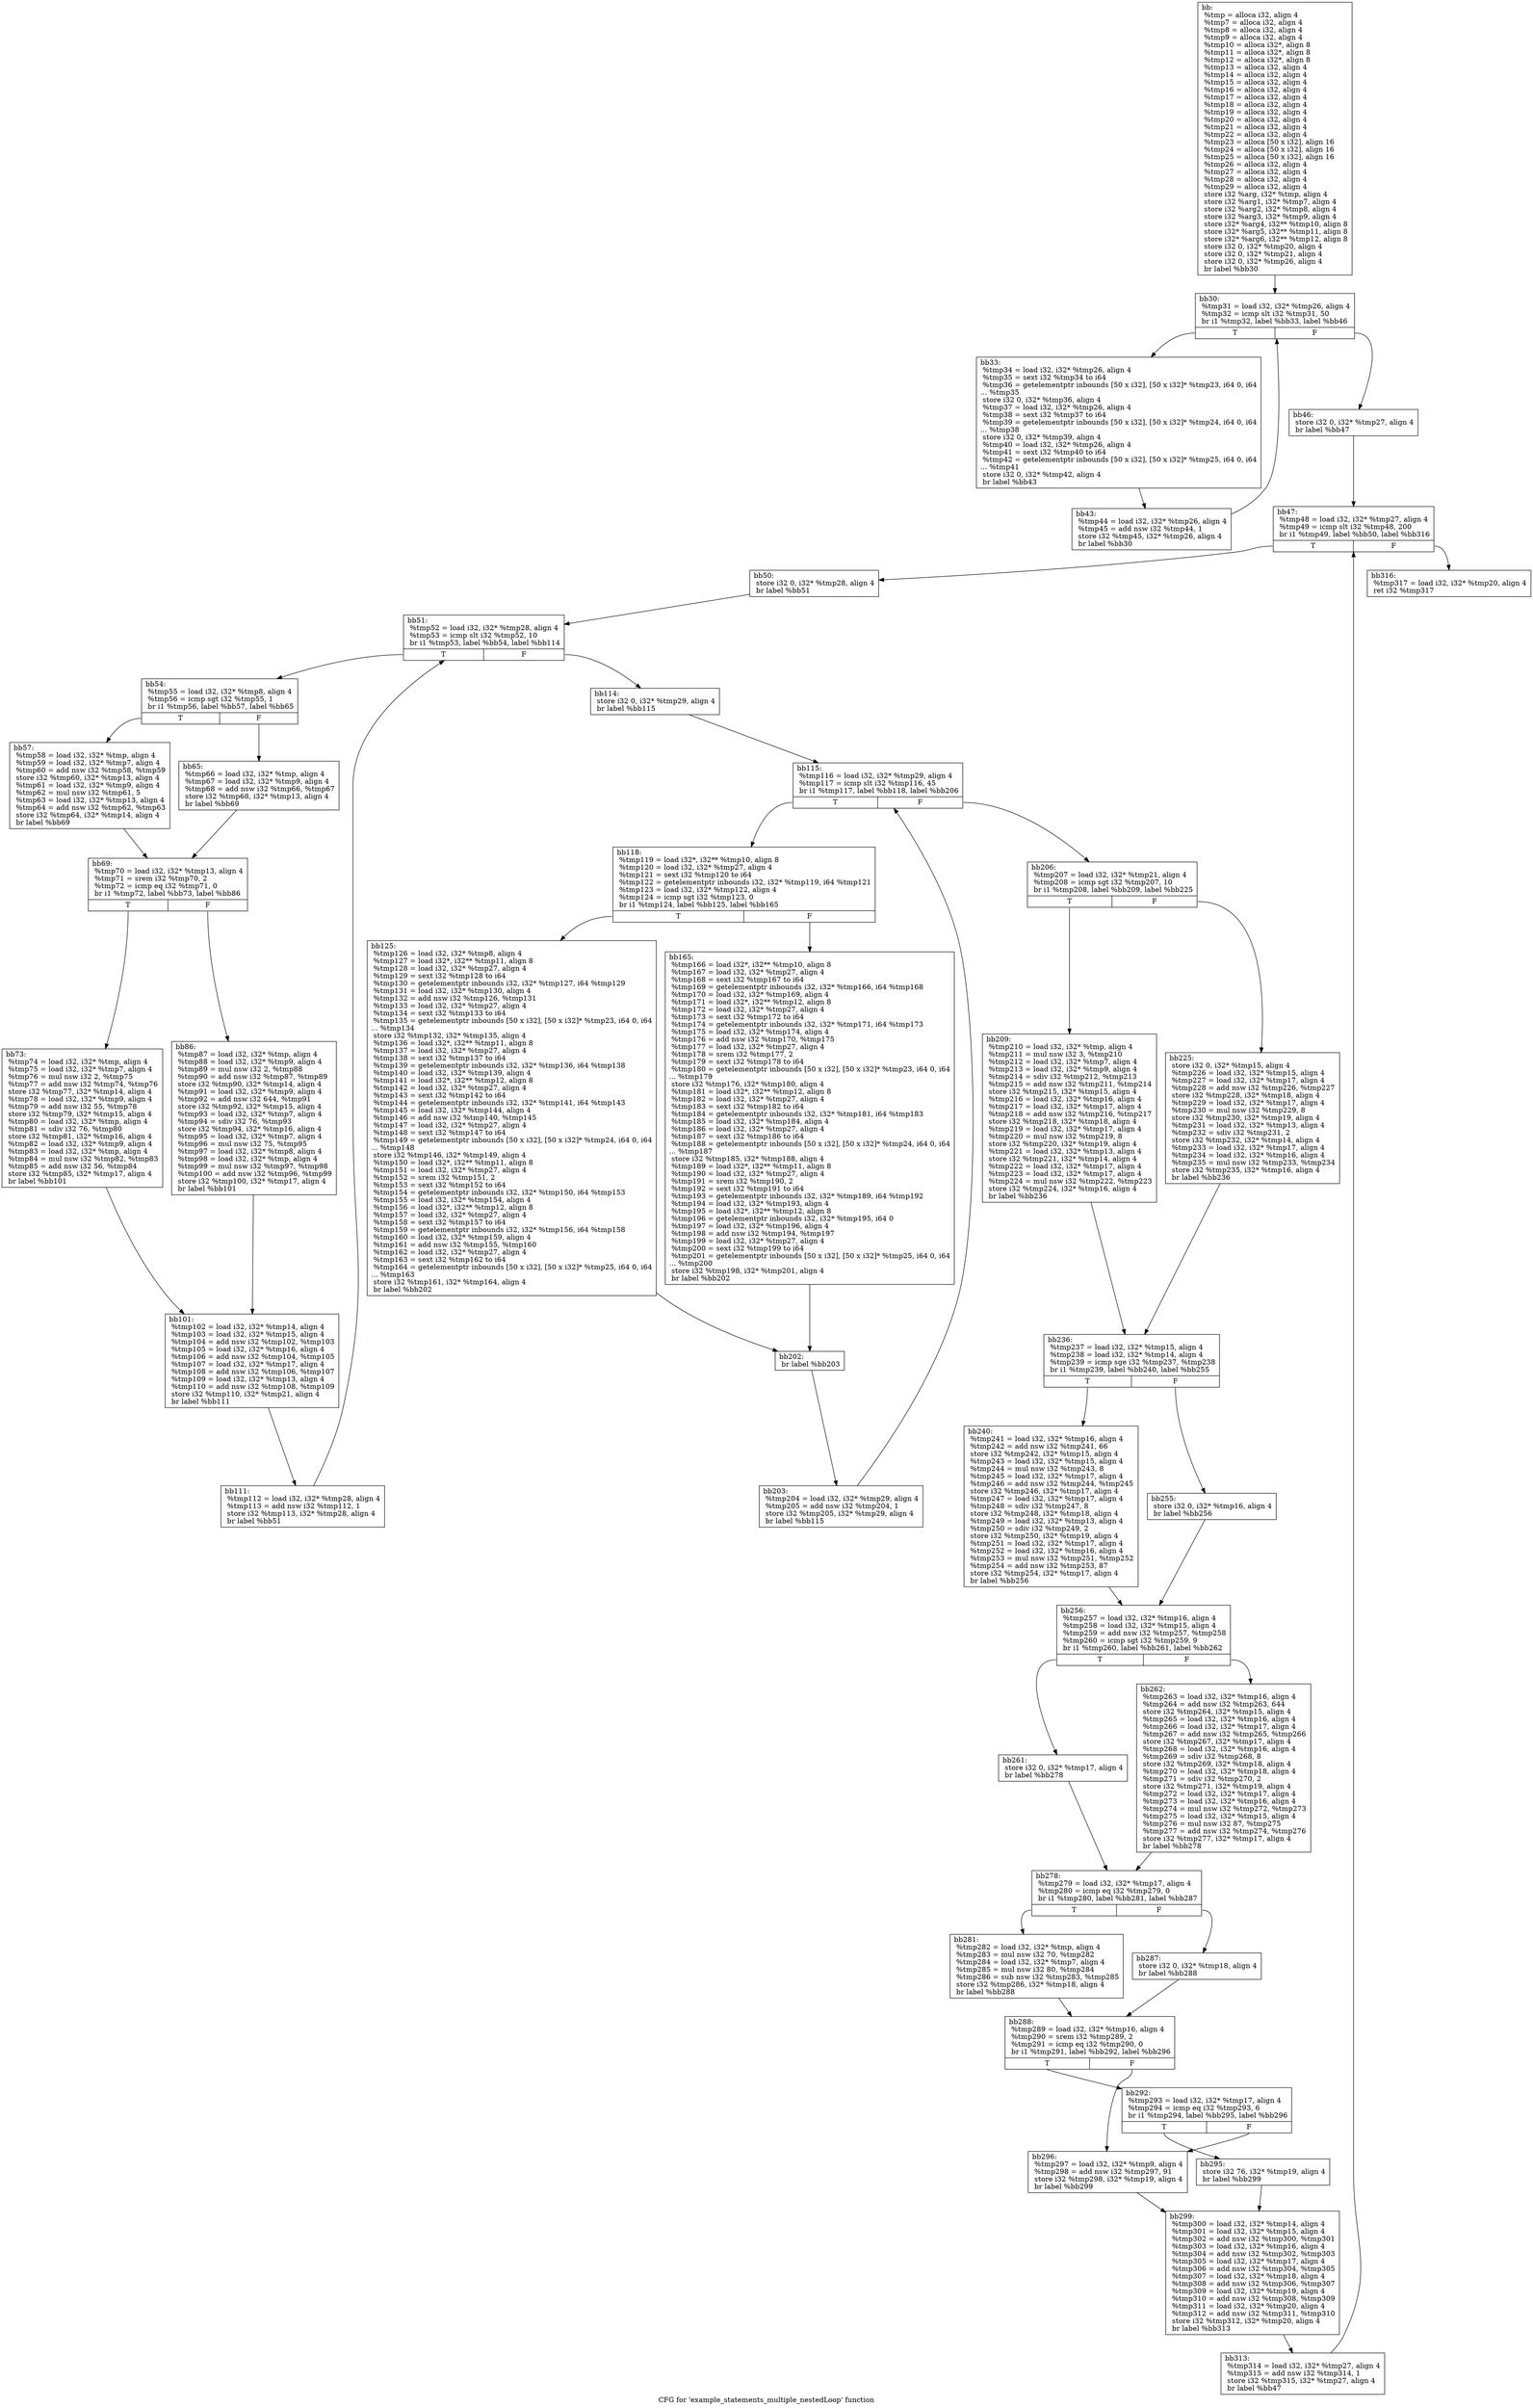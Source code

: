 digraph "CFG for 'example_statements_multiple_nestedLoop' function" {
	label="CFG for 'example_statements_multiple_nestedLoop' function";

	Node0x561e5ad4ac10 [shape=record,label="{bb:\l  %tmp = alloca i32, align 4\l  %tmp7 = alloca i32, align 4\l  %tmp8 = alloca i32, align 4\l  %tmp9 = alloca i32, align 4\l  %tmp10 = alloca i32*, align 8\l  %tmp11 = alloca i32*, align 8\l  %tmp12 = alloca i32*, align 8\l  %tmp13 = alloca i32, align 4\l  %tmp14 = alloca i32, align 4\l  %tmp15 = alloca i32, align 4\l  %tmp16 = alloca i32, align 4\l  %tmp17 = alloca i32, align 4\l  %tmp18 = alloca i32, align 4\l  %tmp19 = alloca i32, align 4\l  %tmp20 = alloca i32, align 4\l  %tmp21 = alloca i32, align 4\l  %tmp22 = alloca i32, align 4\l  %tmp23 = alloca [50 x i32], align 16\l  %tmp24 = alloca [50 x i32], align 16\l  %tmp25 = alloca [50 x i32], align 16\l  %tmp26 = alloca i32, align 4\l  %tmp27 = alloca i32, align 4\l  %tmp28 = alloca i32, align 4\l  %tmp29 = alloca i32, align 4\l  store i32 %arg, i32* %tmp, align 4\l  store i32 %arg1, i32* %tmp7, align 4\l  store i32 %arg2, i32* %tmp8, align 4\l  store i32 %arg3, i32* %tmp9, align 4\l  store i32* %arg4, i32** %tmp10, align 8\l  store i32* %arg5, i32** %tmp11, align 8\l  store i32* %arg6, i32** %tmp12, align 8\l  store i32 0, i32* %tmp20, align 4\l  store i32 0, i32* %tmp21, align 4\l  store i32 0, i32* %tmp26, align 4\l  br label %bb30\l}"];
	Node0x561e5ad4ac10 -> Node0x561e5ad4d670;
	Node0x561e5ad4d670 [shape=record,label="{bb30:                                             \l  %tmp31 = load i32, i32* %tmp26, align 4\l  %tmp32 = icmp slt i32 %tmp31, 50\l  br i1 %tmp32, label %bb33, label %bb46\l|{<s0>T|<s1>F}}"];
	Node0x561e5ad4d670:s0 -> Node0x561e5ad4d880;
	Node0x561e5ad4d670:s1 -> Node0x561e5ad4d950;
	Node0x561e5ad4d880 [shape=record,label="{bb33:                                             \l  %tmp34 = load i32, i32* %tmp26, align 4\l  %tmp35 = sext i32 %tmp34 to i64\l  %tmp36 = getelementptr inbounds [50 x i32], [50 x i32]* %tmp23, i64 0, i64\l... %tmp35\l  store i32 0, i32* %tmp36, align 4\l  %tmp37 = load i32, i32* %tmp26, align 4\l  %tmp38 = sext i32 %tmp37 to i64\l  %tmp39 = getelementptr inbounds [50 x i32], [50 x i32]* %tmp24, i64 0, i64\l... %tmp38\l  store i32 0, i32* %tmp39, align 4\l  %tmp40 = load i32, i32* %tmp26, align 4\l  %tmp41 = sext i32 %tmp40 to i64\l  %tmp42 = getelementptr inbounds [50 x i32], [50 x i32]* %tmp25, i64 0, i64\l... %tmp41\l  store i32 0, i32* %tmp42, align 4\l  br label %bb43\l}"];
	Node0x561e5ad4d880 -> Node0x561e5ad4e140;
	Node0x561e5ad4e140 [shape=record,label="{bb43:                                             \l  %tmp44 = load i32, i32* %tmp26, align 4\l  %tmp45 = add nsw i32 %tmp44, 1\l  store i32 %tmp45, i32* %tmp26, align 4\l  br label %bb30\l}"];
	Node0x561e5ad4e140 -> Node0x561e5ad4d670;
	Node0x561e5ad4d950 [shape=record,label="{bb46:                                             \l  store i32 0, i32* %tmp27, align 4\l  br label %bb47\l}"];
	Node0x561e5ad4d950 -> Node0x561e5ad4f2b0;
	Node0x561e5ad4f2b0 [shape=record,label="{bb47:                                             \l  %tmp48 = load i32, i32* %tmp27, align 4\l  %tmp49 = icmp slt i32 %tmp48, 200\l  br i1 %tmp49, label %bb50, label %bb316\l|{<s0>T|<s1>F}}"];
	Node0x561e5ad4f2b0:s0 -> Node0x561e5ad4f460;
	Node0x561e5ad4f2b0:s1 -> Node0x561e5ad4f530;
	Node0x561e5ad4f460 [shape=record,label="{bb50:                                             \l  store i32 0, i32* %tmp28, align 4\l  br label %bb51\l}"];
	Node0x561e5ad4f460 -> Node0x561e5ad4f710;
	Node0x561e5ad4f710 [shape=record,label="{bb51:                                             \l  %tmp52 = load i32, i32* %tmp28, align 4\l  %tmp53 = icmp slt i32 %tmp52, 10\l  br i1 %tmp53, label %bb54, label %bb114\l|{<s0>T|<s1>F}}"];
	Node0x561e5ad4f710:s0 -> Node0x561e5ad4f8c0;
	Node0x561e5ad4f710:s1 -> Node0x561e5ad4f990;
	Node0x561e5ad4f8c0 [shape=record,label="{bb54:                                             \l  %tmp55 = load i32, i32* %tmp8, align 4\l  %tmp56 = icmp sgt i32 %tmp55, 1\l  br i1 %tmp56, label %bb57, label %bb65\l|{<s0>T|<s1>F}}"];
	Node0x561e5ad4f8c0:s0 -> Node0x561e5ad4fba0;
	Node0x561e5ad4f8c0:s1 -> Node0x561e5ad4fc70;
	Node0x561e5ad4fba0 [shape=record,label="{bb57:                                             \l  %tmp58 = load i32, i32* %tmp, align 4\l  %tmp59 = load i32, i32* %tmp7, align 4\l  %tmp60 = add nsw i32 %tmp58, %tmp59\l  store i32 %tmp60, i32* %tmp13, align 4\l  %tmp61 = load i32, i32* %tmp9, align 4\l  %tmp62 = mul nsw i32 %tmp61, 5\l  %tmp63 = load i32, i32* %tmp13, align 4\l  %tmp64 = add nsw i32 %tmp62, %tmp63\l  store i32 %tmp64, i32* %tmp14, align 4\l  br label %bb69\l}"];
	Node0x561e5ad4fba0 -> Node0x561e5ad50250;
	Node0x561e5ad4fc70 [shape=record,label="{bb65:                                             \l  %tmp66 = load i32, i32* %tmp, align 4\l  %tmp67 = load i32, i32* %tmp9, align 4\l  %tmp68 = add nsw i32 %tmp66, %tmp67\l  store i32 %tmp68, i32* %tmp13, align 4\l  br label %bb69\l}"];
	Node0x561e5ad4fc70 -> Node0x561e5ad50250;
	Node0x561e5ad50250 [shape=record,label="{bb69:                                             \l  %tmp70 = load i32, i32* %tmp13, align 4\l  %tmp71 = srem i32 %tmp70, 2\l  %tmp72 = icmp eq i32 %tmp71, 0\l  br i1 %tmp72, label %bb73, label %bb86\l|{<s0>T|<s1>F}}"];
	Node0x561e5ad50250:s0 -> Node0x561e5ad50700;
	Node0x561e5ad50250:s1 -> Node0x561e5ad507d0;
	Node0x561e5ad50700 [shape=record,label="{bb73:                                             \l  %tmp74 = load i32, i32* %tmp, align 4\l  %tmp75 = load i32, i32* %tmp7, align 4\l  %tmp76 = mul nsw i32 2, %tmp75\l  %tmp77 = add nsw i32 %tmp74, %tmp76\l  store i32 %tmp77, i32* %tmp14, align 4\l  %tmp78 = load i32, i32* %tmp9, align 4\l  %tmp79 = add nsw i32 55, %tmp78\l  store i32 %tmp79, i32* %tmp15, align 4\l  %tmp80 = load i32, i32* %tmp, align 4\l  %tmp81 = sdiv i32 76, %tmp80\l  store i32 %tmp81, i32* %tmp16, align 4\l  %tmp82 = load i32, i32* %tmp9, align 4\l  %tmp83 = load i32, i32* %tmp, align 4\l  %tmp84 = mul nsw i32 %tmp82, %tmp83\l  %tmp85 = add nsw i32 56, %tmp84\l  store i32 %tmp85, i32* %tmp17, align 4\l  br label %bb101\l}"];
	Node0x561e5ad50700 -> Node0x561e5ad511c0;
	Node0x561e5ad507d0 [shape=record,label="{bb86:                                             \l  %tmp87 = load i32, i32* %tmp, align 4\l  %tmp88 = load i32, i32* %tmp9, align 4\l  %tmp89 = mul nsw i32 2, %tmp88\l  %tmp90 = add nsw i32 %tmp87, %tmp89\l  store i32 %tmp90, i32* %tmp14, align 4\l  %tmp91 = load i32, i32* %tmp9, align 4\l  %tmp92 = add nsw i32 644, %tmp91\l  store i32 %tmp92, i32* %tmp15, align 4\l  %tmp93 = load i32, i32* %tmp7, align 4\l  %tmp94 = sdiv i32 76, %tmp93\l  store i32 %tmp94, i32* %tmp16, align 4\l  %tmp95 = load i32, i32* %tmp7, align 4\l  %tmp96 = mul nsw i32 75, %tmp95\l  %tmp97 = load i32, i32* %tmp8, align 4\l  %tmp98 = load i32, i32* %tmp, align 4\l  %tmp99 = mul nsw i32 %tmp97, %tmp98\l  %tmp100 = add nsw i32 %tmp96, %tmp99\l  store i32 %tmp100, i32* %tmp17, align 4\l  br label %bb101\l}"];
	Node0x561e5ad507d0 -> Node0x561e5ad511c0;
	Node0x561e5ad511c0 [shape=record,label="{bb101:                                            \l  %tmp102 = load i32, i32* %tmp14, align 4\l  %tmp103 = load i32, i32* %tmp15, align 4\l  %tmp104 = add nsw i32 %tmp102, %tmp103\l  %tmp105 = load i32, i32* %tmp16, align 4\l  %tmp106 = add nsw i32 %tmp104, %tmp105\l  %tmp107 = load i32, i32* %tmp17, align 4\l  %tmp108 = add nsw i32 %tmp106, %tmp107\l  %tmp109 = load i32, i32* %tmp13, align 4\l  %tmp110 = add nsw i32 %tmp108, %tmp109\l  store i32 %tmp110, i32* %tmp21, align 4\l  br label %bb111\l}"];
	Node0x561e5ad511c0 -> Node0x561e5ad4e920;
	Node0x561e5ad4e920 [shape=record,label="{bb111:                                            \l  %tmp112 = load i32, i32* %tmp28, align 4\l  %tmp113 = add nsw i32 %tmp112, 1\l  store i32 %tmp113, i32* %tmp28, align 4\l  br label %bb51\l}"];
	Node0x561e5ad4e920 -> Node0x561e5ad4f710;
	Node0x561e5ad4f990 [shape=record,label="{bb114:                                            \l  store i32 0, i32* %tmp29, align 4\l  br label %bb115\l}"];
	Node0x561e5ad4f990 -> Node0x561e5ad53300;
	Node0x561e5ad53300 [shape=record,label="{bb115:                                            \l  %tmp116 = load i32, i32* %tmp29, align 4\l  %tmp117 = icmp slt i32 %tmp116, 45\l  br i1 %tmp117, label %bb118, label %bb206\l|{<s0>T|<s1>F}}"];
	Node0x561e5ad53300:s0 -> Node0x561e5ad534b0;
	Node0x561e5ad53300:s1 -> Node0x561e5ad53580;
	Node0x561e5ad534b0 [shape=record,label="{bb118:                                            \l  %tmp119 = load i32*, i32** %tmp10, align 8\l  %tmp120 = load i32, i32* %tmp27, align 4\l  %tmp121 = sext i32 %tmp120 to i64\l  %tmp122 = getelementptr inbounds i32, i32* %tmp119, i64 %tmp121\l  %tmp123 = load i32, i32* %tmp122, align 4\l  %tmp124 = icmp sgt i32 %tmp123, 0\l  br i1 %tmp124, label %bb125, label %bb165\l|{<s0>T|<s1>F}}"];
	Node0x561e5ad534b0:s0 -> Node0x561e5ad539b0;
	Node0x561e5ad534b0:s1 -> Node0x561e5ad53a80;
	Node0x561e5ad539b0 [shape=record,label="{bb125:                                            \l  %tmp126 = load i32, i32* %tmp8, align 4\l  %tmp127 = load i32*, i32** %tmp11, align 8\l  %tmp128 = load i32, i32* %tmp27, align 4\l  %tmp129 = sext i32 %tmp128 to i64\l  %tmp130 = getelementptr inbounds i32, i32* %tmp127, i64 %tmp129\l  %tmp131 = load i32, i32* %tmp130, align 4\l  %tmp132 = add nsw i32 %tmp126, %tmp131\l  %tmp133 = load i32, i32* %tmp27, align 4\l  %tmp134 = sext i32 %tmp133 to i64\l  %tmp135 = getelementptr inbounds [50 x i32], [50 x i32]* %tmp23, i64 0, i64\l... %tmp134\l  store i32 %tmp132, i32* %tmp135, align 4\l  %tmp136 = load i32*, i32** %tmp11, align 8\l  %tmp137 = load i32, i32* %tmp27, align 4\l  %tmp138 = sext i32 %tmp137 to i64\l  %tmp139 = getelementptr inbounds i32, i32* %tmp136, i64 %tmp138\l  %tmp140 = load i32, i32* %tmp139, align 4\l  %tmp141 = load i32*, i32** %tmp12, align 8\l  %tmp142 = load i32, i32* %tmp27, align 4\l  %tmp143 = sext i32 %tmp142 to i64\l  %tmp144 = getelementptr inbounds i32, i32* %tmp141, i64 %tmp143\l  %tmp145 = load i32, i32* %tmp144, align 4\l  %tmp146 = add nsw i32 %tmp140, %tmp145\l  %tmp147 = load i32, i32* %tmp27, align 4\l  %tmp148 = sext i32 %tmp147 to i64\l  %tmp149 = getelementptr inbounds [50 x i32], [50 x i32]* %tmp24, i64 0, i64\l... %tmp148\l  store i32 %tmp146, i32* %tmp149, align 4\l  %tmp150 = load i32*, i32** %tmp11, align 8\l  %tmp151 = load i32, i32* %tmp27, align 4\l  %tmp152 = srem i32 %tmp151, 2\l  %tmp153 = sext i32 %tmp152 to i64\l  %tmp154 = getelementptr inbounds i32, i32* %tmp150, i64 %tmp153\l  %tmp155 = load i32, i32* %tmp154, align 4\l  %tmp156 = load i32*, i32** %tmp12, align 8\l  %tmp157 = load i32, i32* %tmp27, align 4\l  %tmp158 = sext i32 %tmp157 to i64\l  %tmp159 = getelementptr inbounds i32, i32* %tmp156, i64 %tmp158\l  %tmp160 = load i32, i32* %tmp159, align 4\l  %tmp161 = add nsw i32 %tmp155, %tmp160\l  %tmp162 = load i32, i32* %tmp27, align 4\l  %tmp163 = sext i32 %tmp162 to i64\l  %tmp164 = getelementptr inbounds [50 x i32], [50 x i32]* %tmp25, i64 0, i64\l... %tmp163\l  store i32 %tmp161, i32* %tmp164, align 4\l  br label %bb202\l}"];
	Node0x561e5ad539b0 -> Node0x561e5ad55220;
	Node0x561e5ad53a80 [shape=record,label="{bb165:                                            \l  %tmp166 = load i32*, i32** %tmp10, align 8\l  %tmp167 = load i32, i32* %tmp27, align 4\l  %tmp168 = sext i32 %tmp167 to i64\l  %tmp169 = getelementptr inbounds i32, i32* %tmp166, i64 %tmp168\l  %tmp170 = load i32, i32* %tmp169, align 4\l  %tmp171 = load i32*, i32** %tmp12, align 8\l  %tmp172 = load i32, i32* %tmp27, align 4\l  %tmp173 = sext i32 %tmp172 to i64\l  %tmp174 = getelementptr inbounds i32, i32* %tmp171, i64 %tmp173\l  %tmp175 = load i32, i32* %tmp174, align 4\l  %tmp176 = add nsw i32 %tmp170, %tmp175\l  %tmp177 = load i32, i32* %tmp27, align 4\l  %tmp178 = srem i32 %tmp177, 2\l  %tmp179 = sext i32 %tmp178 to i64\l  %tmp180 = getelementptr inbounds [50 x i32], [50 x i32]* %tmp23, i64 0, i64\l... %tmp179\l  store i32 %tmp176, i32* %tmp180, align 4\l  %tmp181 = load i32*, i32** %tmp12, align 8\l  %tmp182 = load i32, i32* %tmp27, align 4\l  %tmp183 = sext i32 %tmp182 to i64\l  %tmp184 = getelementptr inbounds i32, i32* %tmp181, i64 %tmp183\l  %tmp185 = load i32, i32* %tmp184, align 4\l  %tmp186 = load i32, i32* %tmp27, align 4\l  %tmp187 = sext i32 %tmp186 to i64\l  %tmp188 = getelementptr inbounds [50 x i32], [50 x i32]* %tmp24, i64 0, i64\l... %tmp187\l  store i32 %tmp185, i32* %tmp188, align 4\l  %tmp189 = load i32*, i32** %tmp11, align 8\l  %tmp190 = load i32, i32* %tmp27, align 4\l  %tmp191 = srem i32 %tmp190, 2\l  %tmp192 = sext i32 %tmp191 to i64\l  %tmp193 = getelementptr inbounds i32, i32* %tmp189, i64 %tmp192\l  %tmp194 = load i32, i32* %tmp193, align 4\l  %tmp195 = load i32*, i32** %tmp12, align 8\l  %tmp196 = getelementptr inbounds i32, i32* %tmp195, i64 0\l  %tmp197 = load i32, i32* %tmp196, align 4\l  %tmp198 = add nsw i32 %tmp194, %tmp197\l  %tmp199 = load i32, i32* %tmp27, align 4\l  %tmp200 = sext i32 %tmp199 to i64\l  %tmp201 = getelementptr inbounds [50 x i32], [50 x i32]* %tmp25, i64 0, i64\l... %tmp200\l  store i32 %tmp198, i32* %tmp201, align 4\l  br label %bb202\l}"];
	Node0x561e5ad53a80 -> Node0x561e5ad55220;
	Node0x561e5ad55220 [shape=record,label="{bb202:                                            \l  br label %bb203\l}"];
	Node0x561e5ad55220 -> Node0x561e5ad51e60;
	Node0x561e5ad51e60 [shape=record,label="{bb203:                                            \l  %tmp204 = load i32, i32* %tmp29, align 4\l  %tmp205 = add nsw i32 %tmp204, 1\l  store i32 %tmp205, i32* %tmp29, align 4\l  br label %bb115\l}"];
	Node0x561e5ad51e60 -> Node0x561e5ad53300;
	Node0x561e5ad53580 [shape=record,label="{bb206:                                            \l  %tmp207 = load i32, i32* %tmp21, align 4\l  %tmp208 = icmp sgt i32 %tmp207, 10\l  br i1 %tmp208, label %bb209, label %bb225\l|{<s0>T|<s1>F}}"];
	Node0x561e5ad53580:s0 -> Node0x561e5ad52170;
	Node0x561e5ad53580:s1 -> Node0x561e5ad52240;
	Node0x561e5ad52170 [shape=record,label="{bb209:                                            \l  %tmp210 = load i32, i32* %tmp, align 4\l  %tmp211 = mul nsw i32 3, %tmp210\l  %tmp212 = load i32, i32* %tmp7, align 4\l  %tmp213 = load i32, i32* %tmp9, align 4\l  %tmp214 = sdiv i32 %tmp212, %tmp213\l  %tmp215 = add nsw i32 %tmp211, %tmp214\l  store i32 %tmp215, i32* %tmp15, align 4\l  %tmp216 = load i32, i32* %tmp16, align 4\l  %tmp217 = load i32, i32* %tmp17, align 4\l  %tmp218 = add nsw i32 %tmp216, %tmp217\l  store i32 %tmp218, i32* %tmp18, align 4\l  %tmp219 = load i32, i32* %tmp17, align 4\l  %tmp220 = mul nsw i32 %tmp219, 8\l  store i32 %tmp220, i32* %tmp19, align 4\l  %tmp221 = load i32, i32* %tmp13, align 4\l  store i32 %tmp221, i32* %tmp14, align 4\l  %tmp222 = load i32, i32* %tmp17, align 4\l  %tmp223 = load i32, i32* %tmp17, align 4\l  %tmp224 = mul nsw i32 %tmp222, %tmp223\l  store i32 %tmp224, i32* %tmp16, align 4\l  br label %bb236\l}"];
	Node0x561e5ad52170 -> Node0x561e5ad52e00;
	Node0x561e5ad52240 [shape=record,label="{bb225:                                            \l  store i32 0, i32* %tmp15, align 4\l  %tmp226 = load i32, i32* %tmp15, align 4\l  %tmp227 = load i32, i32* %tmp17, align 4\l  %tmp228 = add nsw i32 %tmp226, %tmp227\l  store i32 %tmp228, i32* %tmp18, align 4\l  %tmp229 = load i32, i32* %tmp17, align 4\l  %tmp230 = mul nsw i32 %tmp229, 8\l  store i32 %tmp230, i32* %tmp19, align 4\l  %tmp231 = load i32, i32* %tmp13, align 4\l  %tmp232 = sdiv i32 %tmp231, 2\l  store i32 %tmp232, i32* %tmp14, align 4\l  %tmp233 = load i32, i32* %tmp17, align 4\l  %tmp234 = load i32, i32* %tmp16, align 4\l  %tmp235 = mul nsw i32 %tmp233, %tmp234\l  store i32 %tmp235, i32* %tmp16, align 4\l  br label %bb236\l}"];
	Node0x561e5ad52240 -> Node0x561e5ad52e00;
	Node0x561e5ad52e00 [shape=record,label="{bb236:                                            \l  %tmp237 = load i32, i32* %tmp15, align 4\l  %tmp238 = load i32, i32* %tmp14, align 4\l  %tmp239 = icmp sge i32 %tmp237, %tmp238\l  br i1 %tmp239, label %bb240, label %bb255\l|{<s0>T|<s1>F}}"];
	Node0x561e5ad52e00:s0 -> Node0x561e5ad59e30;
	Node0x561e5ad52e00:s1 -> Node0x561e5ad59f00;
	Node0x561e5ad59e30 [shape=record,label="{bb240:                                            \l  %tmp241 = load i32, i32* %tmp16, align 4\l  %tmp242 = add nsw i32 %tmp241, 66\l  store i32 %tmp242, i32* %tmp15, align 4\l  %tmp243 = load i32, i32* %tmp15, align 4\l  %tmp244 = mul nsw i32 %tmp243, 8\l  %tmp245 = load i32, i32* %tmp17, align 4\l  %tmp246 = add nsw i32 %tmp244, %tmp245\l  store i32 %tmp246, i32* %tmp17, align 4\l  %tmp247 = load i32, i32* %tmp17, align 4\l  %tmp248 = sdiv i32 %tmp247, 8\l  store i32 %tmp248, i32* %tmp18, align 4\l  %tmp249 = load i32, i32* %tmp13, align 4\l  %tmp250 = sdiv i32 %tmp249, 2\l  store i32 %tmp250, i32* %tmp19, align 4\l  %tmp251 = load i32, i32* %tmp17, align 4\l  %tmp252 = load i32, i32* %tmp16, align 4\l  %tmp253 = mul nsw i32 %tmp251, %tmp252\l  %tmp254 = add nsw i32 %tmp253, 87\l  store i32 %tmp254, i32* %tmp17, align 4\l  br label %bb256\l}"];
	Node0x561e5ad59e30 -> Node0x561e5ad5aa50;
	Node0x561e5ad59f00 [shape=record,label="{bb255:                                            \l  store i32 0, i32* %tmp16, align 4\l  br label %bb256\l}"];
	Node0x561e5ad59f00 -> Node0x561e5ad5aa50;
	Node0x561e5ad5aa50 [shape=record,label="{bb256:                                            \l  %tmp257 = load i32, i32* %tmp16, align 4\l  %tmp258 = load i32, i32* %tmp15, align 4\l  %tmp259 = add nsw i32 %tmp257, %tmp258\l  %tmp260 = icmp sgt i32 %tmp259, 9\l  br i1 %tmp260, label %bb261, label %bb262\l|{<s0>T|<s1>F}}"];
	Node0x561e5ad5aa50:s0 -> Node0x561e5ad5adf0;
	Node0x561e5ad5aa50:s1 -> Node0x561e5ad5aec0;
	Node0x561e5ad5adf0 [shape=record,label="{bb261:                                            \l  store i32 0, i32* %tmp17, align 4\l  br label %bb278\l}"];
	Node0x561e5ad5adf0 -> Node0x561e5ad5b0a0;
	Node0x561e5ad5aec0 [shape=record,label="{bb262:                                            \l  %tmp263 = load i32, i32* %tmp16, align 4\l  %tmp264 = add nsw i32 %tmp263, 644\l  store i32 %tmp264, i32* %tmp15, align 4\l  %tmp265 = load i32, i32* %tmp16, align 4\l  %tmp266 = load i32, i32* %tmp17, align 4\l  %tmp267 = add nsw i32 %tmp265, %tmp266\l  store i32 %tmp267, i32* %tmp17, align 4\l  %tmp268 = load i32, i32* %tmp16, align 4\l  %tmp269 = sdiv i32 %tmp268, 8\l  store i32 %tmp269, i32* %tmp18, align 4\l  %tmp270 = load i32, i32* %tmp18, align 4\l  %tmp271 = sdiv i32 %tmp270, 2\l  store i32 %tmp271, i32* %tmp19, align 4\l  %tmp272 = load i32, i32* %tmp17, align 4\l  %tmp273 = load i32, i32* %tmp16, align 4\l  %tmp274 = mul nsw i32 %tmp272, %tmp273\l  %tmp275 = load i32, i32* %tmp15, align 4\l  %tmp276 = mul nsw i32 87, %tmp275\l  %tmp277 = add nsw i32 %tmp274, %tmp276\l  store i32 %tmp277, i32* %tmp17, align 4\l  br label %bb278\l}"];
	Node0x561e5ad5aec0 -> Node0x561e5ad5b0a0;
	Node0x561e5ad5b0a0 [shape=record,label="{bb278:                                            \l  %tmp279 = load i32, i32* %tmp17, align 4\l  %tmp280 = icmp eq i32 %tmp279, 0\l  br i1 %tmp280, label %bb281, label %bb287\l|{<s0>T|<s1>F}}"];
	Node0x561e5ad5b0a0:s0 -> Node0x561e5ad5bc90;
	Node0x561e5ad5b0a0:s1 -> Node0x561e5ad5bd60;
	Node0x561e5ad5bc90 [shape=record,label="{bb281:                                            \l  %tmp282 = load i32, i32* %tmp, align 4\l  %tmp283 = mul nsw i32 70, %tmp282\l  %tmp284 = load i32, i32* %tmp7, align 4\l  %tmp285 = mul nsw i32 80, %tmp284\l  %tmp286 = sub nsw i32 %tmp283, %tmp285\l  store i32 %tmp286, i32* %tmp18, align 4\l  br label %bb288\l}"];
	Node0x561e5ad5bc90 -> Node0x561e5ad5c1f0;
	Node0x561e5ad5bd60 [shape=record,label="{bb287:                                            \l  store i32 0, i32* %tmp18, align 4\l  br label %bb288\l}"];
	Node0x561e5ad5bd60 -> Node0x561e5ad5c1f0;
	Node0x561e5ad5c1f0 [shape=record,label="{bb288:                                            \l  %tmp289 = load i32, i32* %tmp16, align 4\l  %tmp290 = srem i32 %tmp289, 2\l  %tmp291 = icmp eq i32 %tmp290, 0\l  br i1 %tmp291, label %bb292, label %bb296\l|{<s0>T|<s1>F}}"];
	Node0x561e5ad5c1f0:s0 -> Node0x561e5ad5c4e0;
	Node0x561e5ad5c1f0:s1 -> Node0x561e5ad5c5b0;
	Node0x561e5ad5c4e0 [shape=record,label="{bb292:                                            \l  %tmp293 = load i32, i32* %tmp17, align 4\l  %tmp294 = icmp eq i32 %tmp293, 6\l  br i1 %tmp294, label %bb295, label %bb296\l|{<s0>T|<s1>F}}"];
	Node0x561e5ad5c4e0:s0 -> Node0x561e5ad5c7f0;
	Node0x561e5ad5c4e0:s1 -> Node0x561e5ad5c5b0;
	Node0x561e5ad5c7f0 [shape=record,label="{bb295:                                            \l  store i32 76, i32* %tmp19, align 4\l  br label %bb299\l}"];
	Node0x561e5ad5c7f0 -> Node0x561e5ad5c9d0;
	Node0x561e5ad5c5b0 [shape=record,label="{bb296:                                            \l  %tmp297 = load i32, i32* %tmp9, align 4\l  %tmp298 = add nsw i32 %tmp297, 91\l  store i32 %tmp298, i32* %tmp19, align 4\l  br label %bb299\l}"];
	Node0x561e5ad5c5b0 -> Node0x561e5ad5c9d0;
	Node0x561e5ad5c9d0 [shape=record,label="{bb299:                                            \l  %tmp300 = load i32, i32* %tmp14, align 4\l  %tmp301 = load i32, i32* %tmp15, align 4\l  %tmp302 = add nsw i32 %tmp300, %tmp301\l  %tmp303 = load i32, i32* %tmp16, align 4\l  %tmp304 = add nsw i32 %tmp302, %tmp303\l  %tmp305 = load i32, i32* %tmp17, align 4\l  %tmp306 = add nsw i32 %tmp304, %tmp305\l  %tmp307 = load i32, i32* %tmp18, align 4\l  %tmp308 = add nsw i32 %tmp306, %tmp307\l  %tmp309 = load i32, i32* %tmp19, align 4\l  %tmp310 = add nsw i32 %tmp308, %tmp309\l  %tmp311 = load i32, i32* %tmp20, align 4\l  %tmp312 = add nsw i32 %tmp311, %tmp310\l  store i32 %tmp312, i32* %tmp20, align 4\l  br label %bb313\l}"];
	Node0x561e5ad5c9d0 -> Node0x561e5ad5d360;
	Node0x561e5ad5d360 [shape=record,label="{bb313:                                            \l  %tmp314 = load i32, i32* %tmp27, align 4\l  %tmp315 = add nsw i32 %tmp314, 1\l  store i32 %tmp315, i32* %tmp27, align 4\l  br label %bb47\l}"];
	Node0x561e5ad5d360 -> Node0x561e5ad4f2b0;
	Node0x561e5ad4f530 [shape=record,label="{bb316:                                            \l  %tmp317 = load i32, i32* %tmp20, align 4\l  ret i32 %tmp317\l}"];
}
